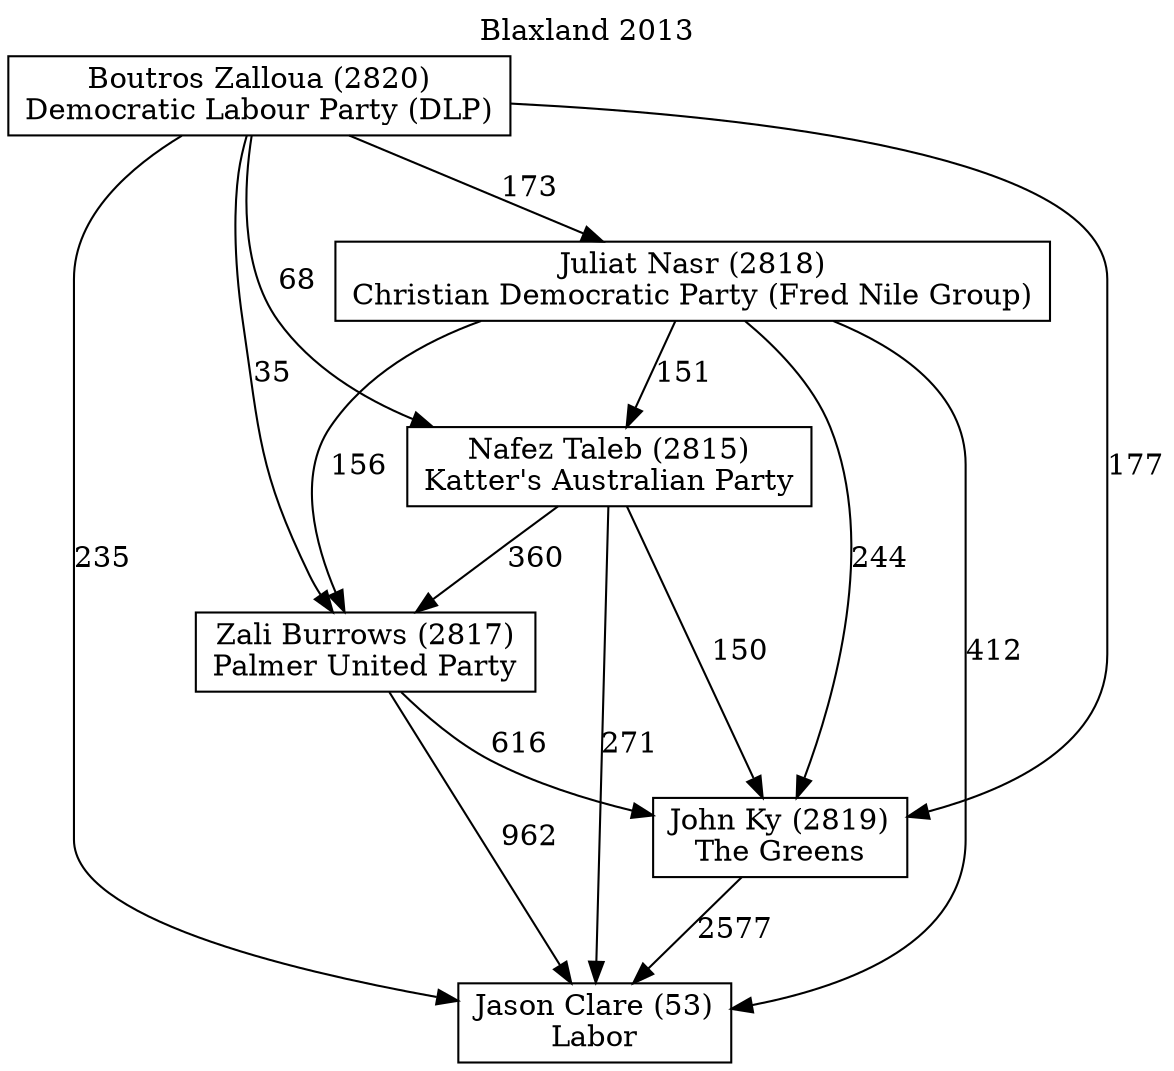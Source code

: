 // House preference flow
digraph "Jason Clare (53)_Blaxland_2013" {
	graph [label="Blaxland 2013" labelloc=t mclimit=10]
	node [shape=box]
	"Jason Clare (53)" [label="Jason Clare (53)
Labor"]
	"John Ky (2819)" [label="John Ky (2819)
The Greens"]
	"Zali Burrows (2817)" [label="Zali Burrows (2817)
Palmer United Party"]
	"Nafez Taleb (2815)" [label="Nafez Taleb (2815)
Katter's Australian Party"]
	"Juliat Nasr (2818)" [label="Juliat Nasr (2818)
Christian Democratic Party (Fred Nile Group)"]
	"Boutros Zalloua (2820)" [label="Boutros Zalloua (2820)
Democratic Labour Party (DLP)"]
	"John Ky (2819)" -> "Jason Clare (53)" [label=2577]
	"Zali Burrows (2817)" -> "John Ky (2819)" [label=616]
	"Nafez Taleb (2815)" -> "Zali Burrows (2817)" [label=360]
	"Juliat Nasr (2818)" -> "Nafez Taleb (2815)" [label=151]
	"Boutros Zalloua (2820)" -> "Juliat Nasr (2818)" [label=173]
	"Zali Burrows (2817)" -> "Jason Clare (53)" [label=962]
	"Nafez Taleb (2815)" -> "Jason Clare (53)" [label=271]
	"Juliat Nasr (2818)" -> "Jason Clare (53)" [label=412]
	"Boutros Zalloua (2820)" -> "Jason Clare (53)" [label=235]
	"Boutros Zalloua (2820)" -> "Nafez Taleb (2815)" [label=68]
	"Juliat Nasr (2818)" -> "Zali Burrows (2817)" [label=156]
	"Boutros Zalloua (2820)" -> "Zali Burrows (2817)" [label=35]
	"Nafez Taleb (2815)" -> "John Ky (2819)" [label=150]
	"Juliat Nasr (2818)" -> "John Ky (2819)" [label=244]
	"Boutros Zalloua (2820)" -> "John Ky (2819)" [label=177]
}
